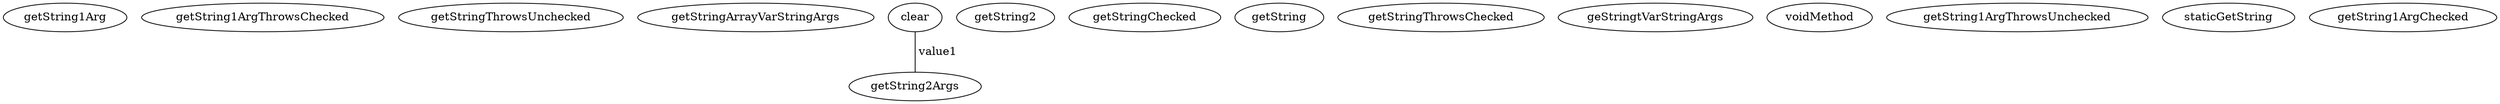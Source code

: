 digraph G {
getString1Arg;
getString1ArgThrowsChecked;
getStringThrowsUnchecked;
getStringArrayVarStringArgs;
clear;
getString2;
getStringChecked;
getString;
getStringThrowsChecked;
geStringtVarStringArgs;
voidMethod;
getString2Args;
getString1ArgThrowsUnchecked;
staticGetString;
getString1ArgChecked;
clear -> getString2Args [label=" value1", dir=none];
}